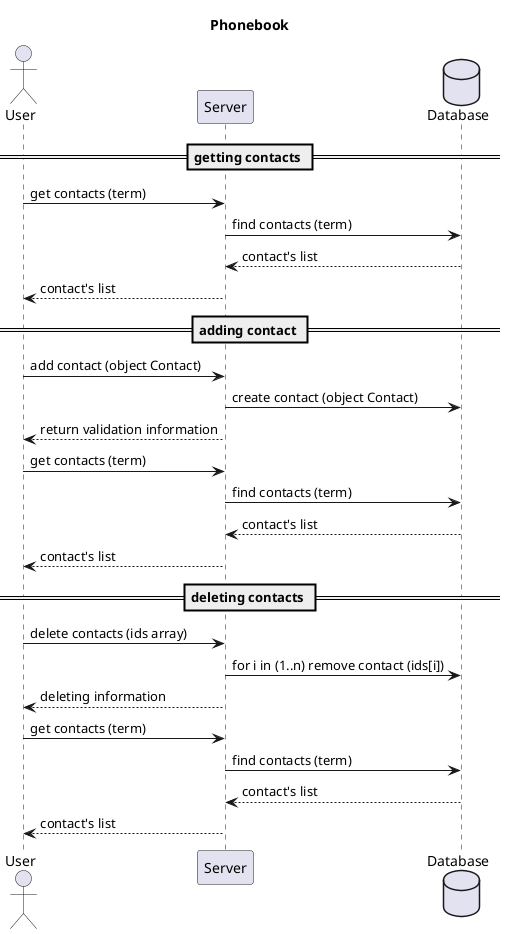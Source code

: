 @startuml
title Phonebook
actor User
participant Server
database Database

== getting contacts ==

User -> Server: get contacts (term)
Server -> Database: find contacts (term)
Database --> Server: contact's list
Server --> User: contact's list

== adding contact ==

User -> Server: add contact (object Contact)
Server -> Database: create contact (object Contact)
Server --> User: return validation information
User -> Server: get contacts (term)
Server -> Database: find contacts (term)
Database --> Server: contact's list
Server --> User: contact's list

== deleting contacts ==

User -> Server: delete contacts (ids array)
Server -> Database: for i in (1..n) remove contact (ids[i])
Server --> User: deleting information
User -> Server: get contacts (term)
Server -> Database: find contacts (term)
Database --> Server: contact's list
Server --> User: contact's list
@enduml